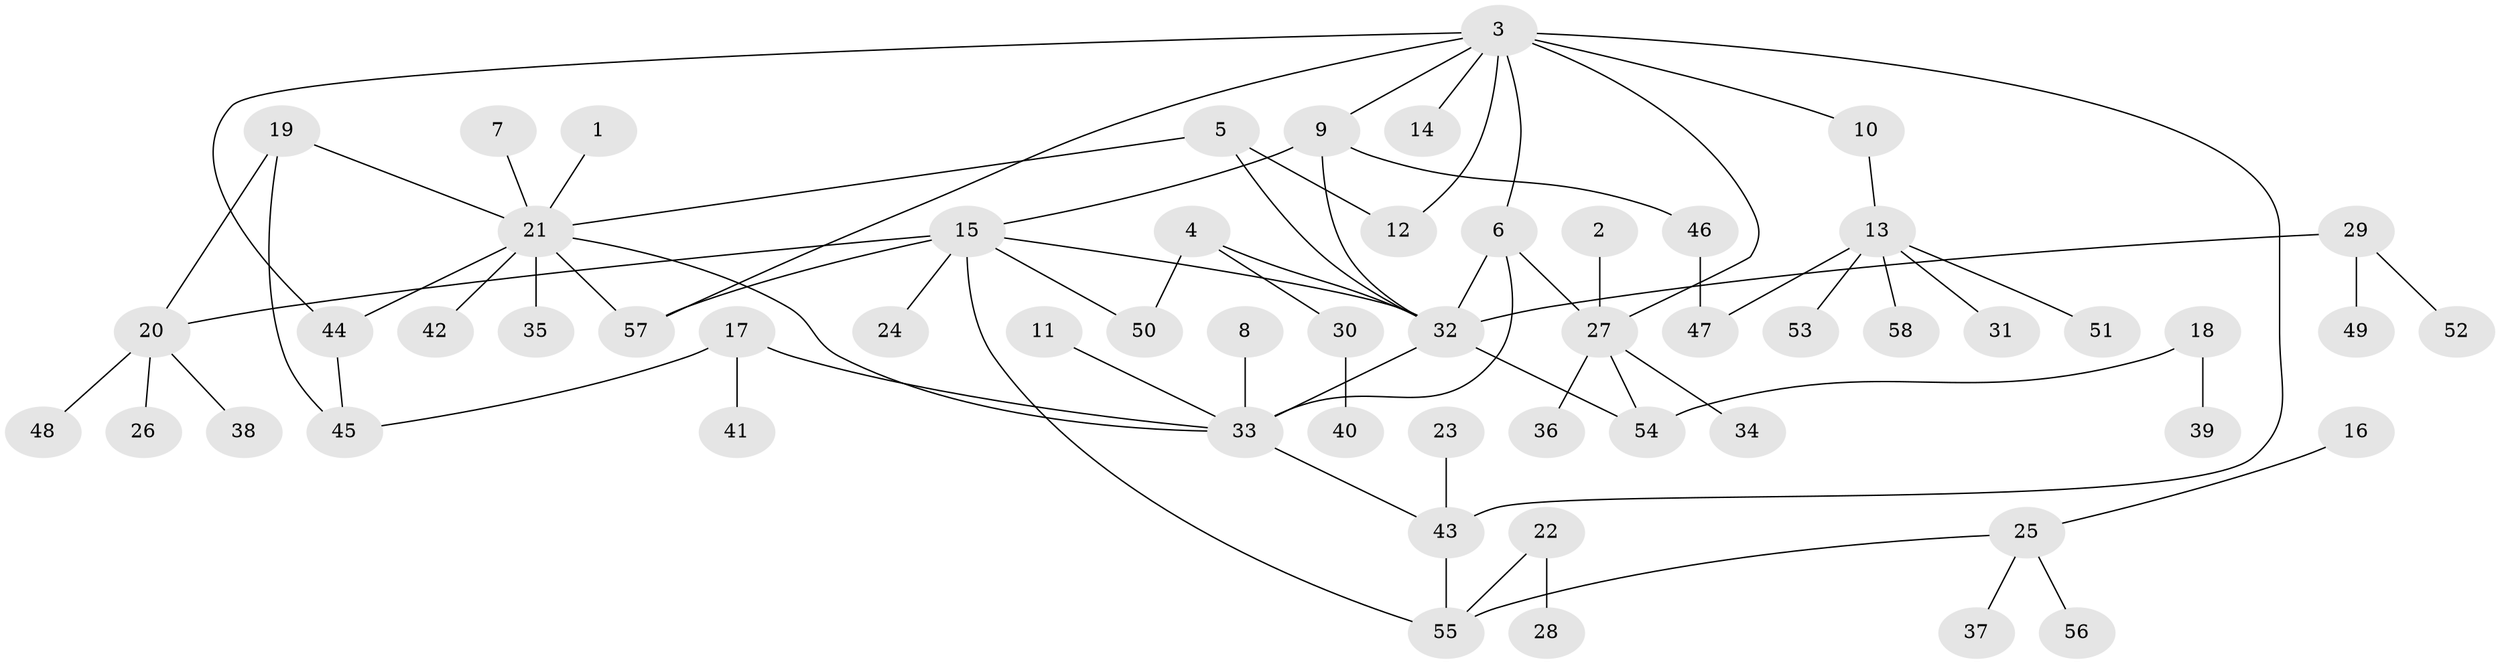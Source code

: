 // original degree distribution, {8: 0.024390243902439025, 10: 0.024390243902439025, 5: 0.06097560975609756, 2: 0.15853658536585366, 1: 0.5365853658536586, 3: 0.12195121951219512, 4: 0.036585365853658534, 9: 0.012195121951219513, 7: 0.024390243902439025}
// Generated by graph-tools (version 1.1) at 2025/36/03/04/25 23:36:43]
// undirected, 58 vertices, 74 edges
graph export_dot {
  node [color=gray90,style=filled];
  1;
  2;
  3;
  4;
  5;
  6;
  7;
  8;
  9;
  10;
  11;
  12;
  13;
  14;
  15;
  16;
  17;
  18;
  19;
  20;
  21;
  22;
  23;
  24;
  25;
  26;
  27;
  28;
  29;
  30;
  31;
  32;
  33;
  34;
  35;
  36;
  37;
  38;
  39;
  40;
  41;
  42;
  43;
  44;
  45;
  46;
  47;
  48;
  49;
  50;
  51;
  52;
  53;
  54;
  55;
  56;
  57;
  58;
  1 -- 21 [weight=1.0];
  2 -- 27 [weight=1.0];
  3 -- 6 [weight=1.0];
  3 -- 9 [weight=1.0];
  3 -- 10 [weight=1.0];
  3 -- 12 [weight=1.0];
  3 -- 14 [weight=1.0];
  3 -- 27 [weight=1.0];
  3 -- 43 [weight=1.0];
  3 -- 44 [weight=1.0];
  3 -- 57 [weight=1.0];
  4 -- 30 [weight=1.0];
  4 -- 32 [weight=1.0];
  4 -- 50 [weight=1.0];
  5 -- 12 [weight=1.0];
  5 -- 21 [weight=1.0];
  5 -- 32 [weight=1.0];
  6 -- 27 [weight=1.0];
  6 -- 32 [weight=1.0];
  6 -- 33 [weight=1.0];
  7 -- 21 [weight=1.0];
  8 -- 33 [weight=1.0];
  9 -- 15 [weight=1.0];
  9 -- 32 [weight=1.0];
  9 -- 46 [weight=1.0];
  10 -- 13 [weight=1.0];
  11 -- 33 [weight=1.0];
  13 -- 31 [weight=1.0];
  13 -- 47 [weight=1.0];
  13 -- 51 [weight=1.0];
  13 -- 53 [weight=1.0];
  13 -- 58 [weight=1.0];
  15 -- 20 [weight=1.0];
  15 -- 24 [weight=1.0];
  15 -- 32 [weight=1.0];
  15 -- 50 [weight=1.0];
  15 -- 55 [weight=1.0];
  15 -- 57 [weight=1.0];
  16 -- 25 [weight=1.0];
  17 -- 33 [weight=1.0];
  17 -- 41 [weight=1.0];
  17 -- 45 [weight=1.0];
  18 -- 39 [weight=1.0];
  18 -- 54 [weight=1.0];
  19 -- 20 [weight=1.0];
  19 -- 21 [weight=1.0];
  19 -- 45 [weight=1.0];
  20 -- 26 [weight=1.0];
  20 -- 38 [weight=1.0];
  20 -- 48 [weight=1.0];
  21 -- 33 [weight=1.0];
  21 -- 35 [weight=1.0];
  21 -- 42 [weight=1.0];
  21 -- 44 [weight=1.0];
  21 -- 57 [weight=1.0];
  22 -- 28 [weight=1.0];
  22 -- 55 [weight=1.0];
  23 -- 43 [weight=1.0];
  25 -- 37 [weight=1.0];
  25 -- 55 [weight=1.0];
  25 -- 56 [weight=1.0];
  27 -- 34 [weight=1.0];
  27 -- 36 [weight=1.0];
  27 -- 54 [weight=1.0];
  29 -- 32 [weight=1.0];
  29 -- 49 [weight=1.0];
  29 -- 52 [weight=1.0];
  30 -- 40 [weight=1.0];
  32 -- 33 [weight=1.0];
  32 -- 54 [weight=1.0];
  33 -- 43 [weight=1.0];
  43 -- 55 [weight=1.0];
  44 -- 45 [weight=1.0];
  46 -- 47 [weight=1.0];
}
